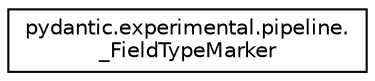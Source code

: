 digraph "Graphical Class Hierarchy"
{
 // LATEX_PDF_SIZE
  edge [fontname="Helvetica",fontsize="10",labelfontname="Helvetica",labelfontsize="10"];
  node [fontname="Helvetica",fontsize="10",shape=record];
  rankdir="LR";
  Node0 [label="pydantic.experimental.pipeline.\l_FieldTypeMarker",height=0.2,width=0.4,color="black", fillcolor="white", style="filled",URL="$classpydantic_1_1experimental_1_1pipeline_1_1__FieldTypeMarker.html",tooltip=" "];
}
